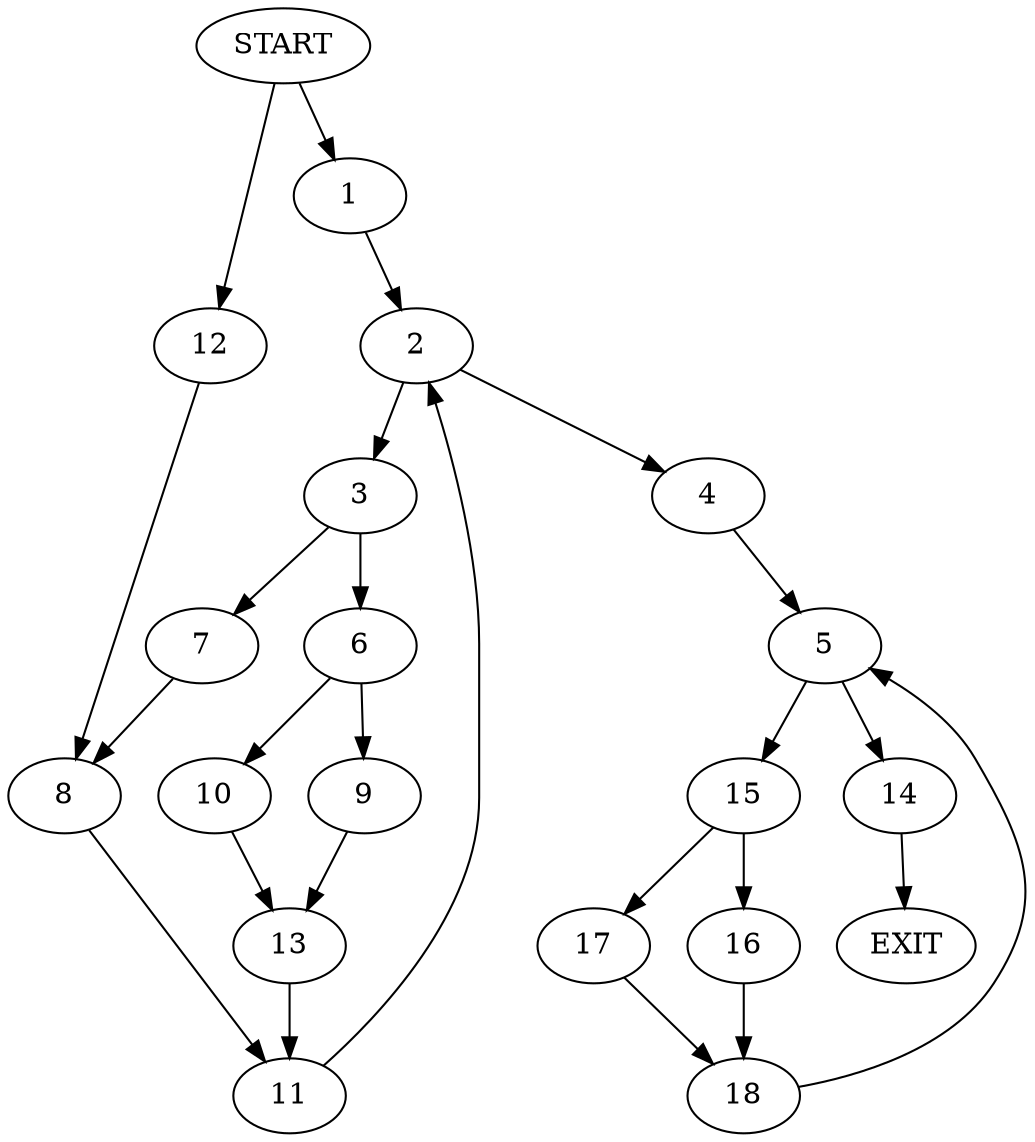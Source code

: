 digraph {
0 [label="START"]
19 [label="EXIT"]
0 -> 1
1 -> 2
2 -> 3
2 -> 4
4 -> 5
3 -> 6
3 -> 7
7 -> 8
6 -> 9
6 -> 10
8 -> 11
0 -> 12
12 -> 8
11 -> 2
9 -> 13
10 -> 13
13 -> 11
5 -> 14
5 -> 15
15 -> 16
15 -> 17
14 -> 19
16 -> 18
17 -> 18
18 -> 5
}
